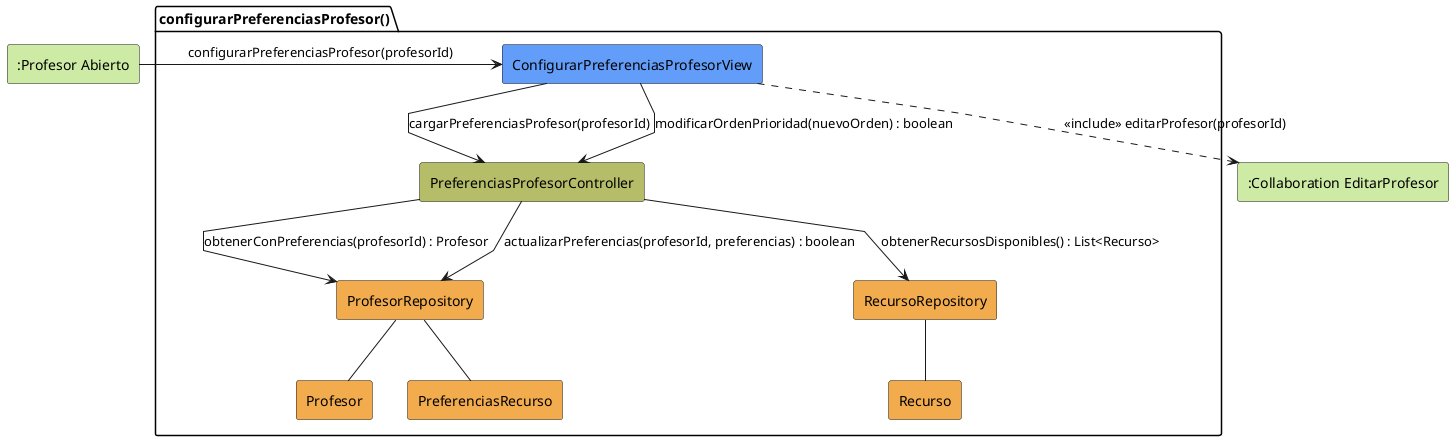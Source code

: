 @startuml configurarPreferenciasProfesor-analisis
skinparam linetype polyline

rectangle #CDEBA5 ":Profesor Abierto" as ProfesorAbierto
rectangle #CDEBA5 ":Collaboration EditarProfesor" as EditarProfesor

package configurarPreferenciasProfesor as "configurarPreferenciasProfesor()" {
    rectangle #629EF9 ConfigurarPreferenciasProfesorView
    rectangle #b5bd68 PreferenciasProfesorController
    rectangle #F2AC4E ProfesorRepository
    rectangle #F2AC4E RecursoRepository
    rectangle #F2AC4E Profesor
    rectangle #F2AC4E PreferenciasRecurso
    rectangle #F2AC4E Recurso
}

ProfesorAbierto -r-> ConfigurarPreferenciasProfesorView: configurarPreferenciasProfesor(profesorId)

ConfigurarPreferenciasProfesorView -d-> PreferenciasProfesorController: cargarPreferenciasProfesor(profesorId)

PreferenciasProfesorController --> ProfesorRepository: obtenerConPreferencias(profesorId) : Profesor
PreferenciasProfesorController --> RecursoRepository: obtenerRecursosDisponibles() : List<Recurso>

ConfigurarPreferenciasProfesorView --> PreferenciasProfesorController: modificarOrdenPrioridad(nuevoOrden) : boolean

PreferenciasProfesorController --> ProfesorRepository: actualizarPreferencias(profesorId, preferencias) : boolean

ProfesorRepository -- Profesor
ProfesorRepository -- PreferenciasRecurso
RecursoRepository -- Recurso

ConfigurarPreferenciasProfesorView ..> EditarProfesor: <<include>> editarProfesor(profesorId)

@enduml